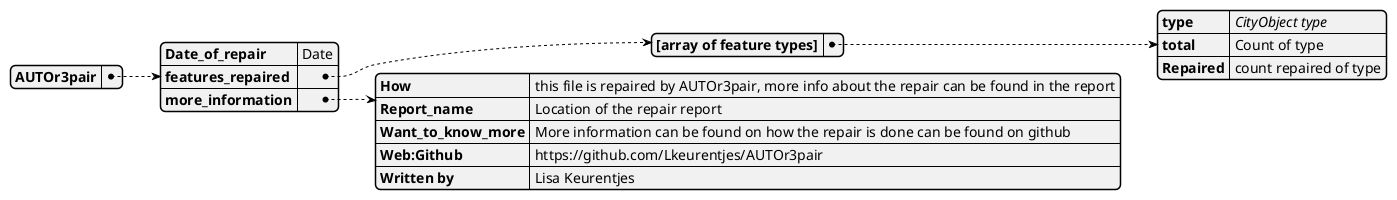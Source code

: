 @startjson
{
	"AUTOr3pair": {
	        "Date_of_repair" : "Date",
            "features_repaired": {"[array of feature types]" :
                    {
                      "type": "<i>CityObject type",
                      "total": "Count of type",
                      "Repaired": "count repaired of type"
                    }
              },
                    "more_information": {
                          "How": "this file is repaired by AUTOr3pair, more info about the repair can be found in the report",
                          "Report_name": "Location of the repair report",
                          "Want_to_know_more": "More information can be found on how the repair is done can be found on github",
                          "Web:Github": "https://github.com/Lkeurentjes/AUTOr3pair",
                          "Written by": "Lisa Keurentjes"
                    }

                }
}

@endjson